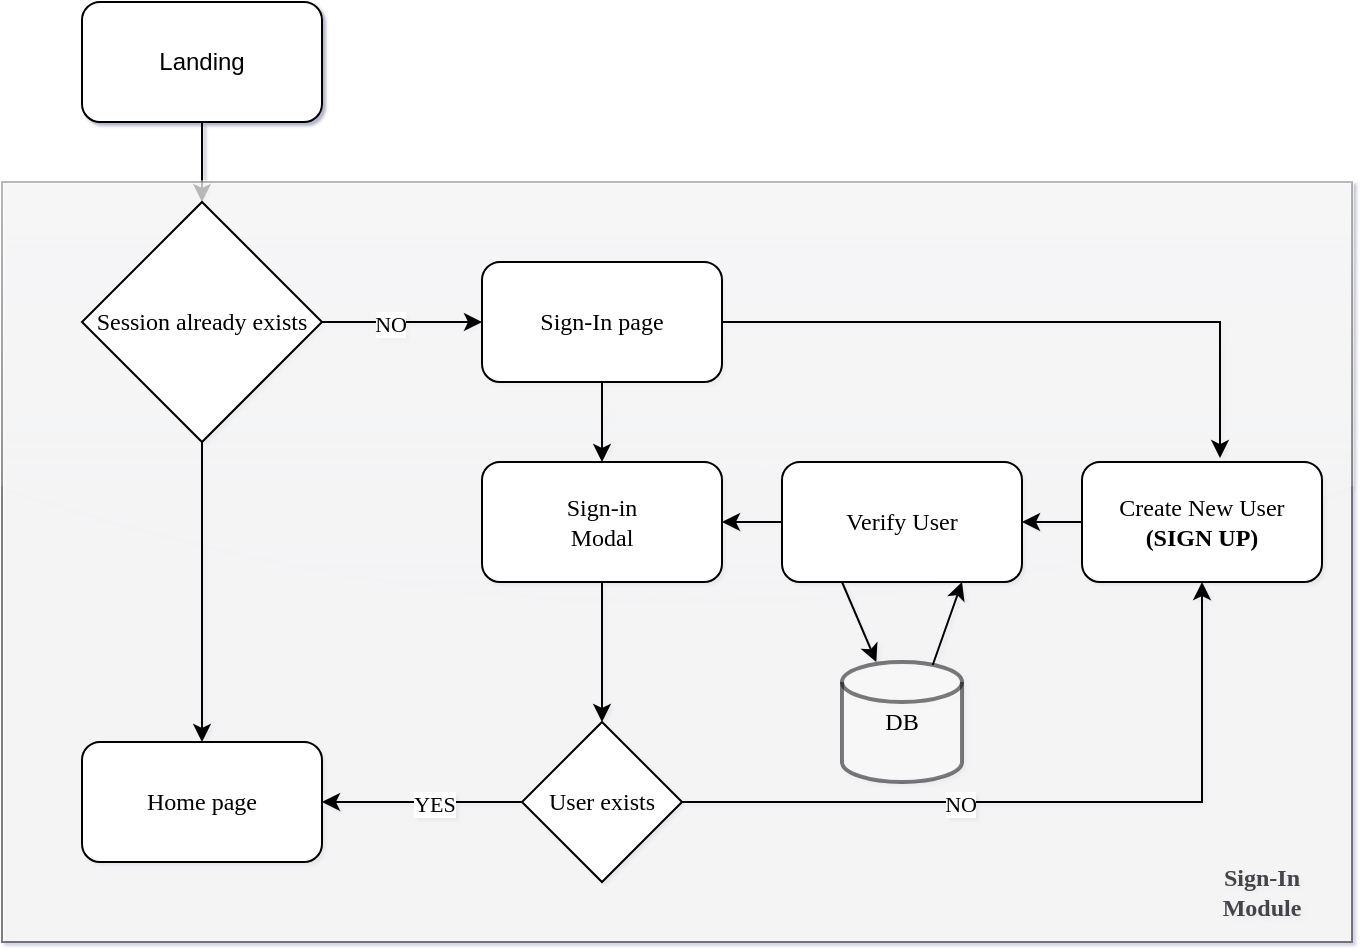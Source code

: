<mxfile version="20.4.0" type="github"><diagram id="6_gQxx-UC2eD5Ze0G_7J" name="Page-1"><mxGraphModel dx="1673" dy="934" grid="1" gridSize="10" guides="1" tooltips="1" connect="1" arrows="1" fold="1" page="1" pageScale="1" pageWidth="850" pageHeight="1100" background="none" math="0" shadow="1"><root><mxCell id="0"/><mxCell id="1" parent="0"/><mxCell id="xzNZf4EtVKxI1Q2xiA5o-7" value="" style="edgeStyle=orthogonalEdgeStyle;rounded=0;orthogonalLoop=1;jettySize=auto;html=1;" edge="1" parent="1" source="xzNZf4EtVKxI1Q2xiA5o-1" target="xzNZf4EtVKxI1Q2xiA5o-2"><mxGeometry relative="1" as="geometry"/></mxCell><mxCell id="xzNZf4EtVKxI1Q2xiA5o-1" value="Landing" style="rounded=1;whiteSpace=wrap;html=1;" vertex="1" parent="1"><mxGeometry x="330" y="40" width="120" height="60" as="geometry"/></mxCell><mxCell id="xzNZf4EtVKxI1Q2xiA5o-36" value="" style="group;fontFamily=Verdana;" vertex="1" connectable="0" parent="1"><mxGeometry x="290" y="130" width="675" height="380" as="geometry"/></mxCell><mxCell id="xzNZf4EtVKxI1Q2xiA5o-34" value="" style="rounded=0;whiteSpace=wrap;html=1;opacity=50;glass=1;fontFamily=Verdana;" vertex="1" parent="xzNZf4EtVKxI1Q2xiA5o-36"><mxGeometry width="675" height="380" as="geometry"/></mxCell><mxCell id="xzNZf4EtVKxI1Q2xiA5o-2" value="Session already exists" style="rhombus;whiteSpace=wrap;html=1;fontFamily=Verdana;" vertex="1" parent="xzNZf4EtVKxI1Q2xiA5o-36"><mxGeometry x="40" y="10" width="120" height="120" as="geometry"/></mxCell><mxCell id="xzNZf4EtVKxI1Q2xiA5o-3" value="Sign-In page" style="rounded=1;whiteSpace=wrap;html=1;fontFamily=Verdana;" vertex="1" parent="xzNZf4EtVKxI1Q2xiA5o-36"><mxGeometry x="240" y="40" width="120" height="60" as="geometry"/></mxCell><mxCell id="xzNZf4EtVKxI1Q2xiA5o-4" style="edgeStyle=orthogonalEdgeStyle;rounded=0;orthogonalLoop=1;jettySize=auto;html=1;fontFamily=Verdana;" edge="1" parent="xzNZf4EtVKxI1Q2xiA5o-36" source="xzNZf4EtVKxI1Q2xiA5o-2" target="xzNZf4EtVKxI1Q2xiA5o-3"><mxGeometry relative="1" as="geometry"/></mxCell><mxCell id="xzNZf4EtVKxI1Q2xiA5o-6" value="NO" style="edgeLabel;html=1;align=center;verticalAlign=middle;resizable=0;points=[];fontFamily=Verdana;" vertex="1" connectable="0" parent="xzNZf4EtVKxI1Q2xiA5o-4"><mxGeometry x="-0.157" y="-1" relative="1" as="geometry"><mxPoint as="offset"/></mxGeometry></mxCell><mxCell id="xzNZf4EtVKxI1Q2xiA5o-8" value="User exists" style="rhombus;whiteSpace=wrap;html=1;fontFamily=Verdana;" vertex="1" parent="xzNZf4EtVKxI1Q2xiA5o-36"><mxGeometry x="260" y="270" width="80" height="80" as="geometry"/></mxCell><mxCell id="xzNZf4EtVKxI1Q2xiA5o-23" style="edgeStyle=orthogonalEdgeStyle;rounded=0;orthogonalLoop=1;jettySize=auto;html=1;entryX=0.5;entryY=0;entryDx=0;entryDy=0;fontFamily=Verdana;" edge="1" parent="xzNZf4EtVKxI1Q2xiA5o-36" source="xzNZf4EtVKxI1Q2xiA5o-10" target="xzNZf4EtVKxI1Q2xiA5o-8"><mxGeometry relative="1" as="geometry"/></mxCell><mxCell id="xzNZf4EtVKxI1Q2xiA5o-10" value="Sign-in&lt;br&gt;Modal" style="rounded=1;whiteSpace=wrap;html=1;fontFamily=Verdana;" vertex="1" parent="xzNZf4EtVKxI1Q2xiA5o-36"><mxGeometry x="240" y="140" width="120" height="60" as="geometry"/></mxCell><mxCell id="xzNZf4EtVKxI1Q2xiA5o-21" style="edgeStyle=orthogonalEdgeStyle;rounded=0;orthogonalLoop=1;jettySize=auto;html=1;entryX=0.5;entryY=0;entryDx=0;entryDy=0;fontFamily=Verdana;" edge="1" parent="xzNZf4EtVKxI1Q2xiA5o-36" source="xzNZf4EtVKxI1Q2xiA5o-3" target="xzNZf4EtVKxI1Q2xiA5o-10"><mxGeometry relative="1" as="geometry"/></mxCell><mxCell id="xzNZf4EtVKxI1Q2xiA5o-13" value="Create New User&lt;br&gt;&lt;b&gt;(SIGN UP)&lt;/b&gt;" style="rounded=1;whiteSpace=wrap;html=1;fontFamily=Verdana;" vertex="1" parent="xzNZf4EtVKxI1Q2xiA5o-36"><mxGeometry x="540" y="140" width="120" height="60" as="geometry"/></mxCell><mxCell id="xzNZf4EtVKxI1Q2xiA5o-22" style="edgeStyle=orthogonalEdgeStyle;rounded=0;orthogonalLoop=1;jettySize=auto;html=1;entryX=0.575;entryY=-0.033;entryDx=0;entryDy=0;entryPerimeter=0;fontFamily=Verdana;" edge="1" parent="xzNZf4EtVKxI1Q2xiA5o-36" source="xzNZf4EtVKxI1Q2xiA5o-3" target="xzNZf4EtVKxI1Q2xiA5o-13"><mxGeometry relative="1" as="geometry"/></mxCell><mxCell id="xzNZf4EtVKxI1Q2xiA5o-14" value="" style="edgeStyle=orthogonalEdgeStyle;rounded=0;orthogonalLoop=1;jettySize=auto;html=1;fontFamily=Verdana;" edge="1" parent="xzNZf4EtVKxI1Q2xiA5o-36" source="xzNZf4EtVKxI1Q2xiA5o-8" target="xzNZf4EtVKxI1Q2xiA5o-13"><mxGeometry relative="1" as="geometry"/></mxCell><mxCell id="xzNZf4EtVKxI1Q2xiA5o-15" value="NO" style="edgeLabel;html=1;align=center;verticalAlign=middle;resizable=0;points=[];fontFamily=Verdana;" vertex="1" connectable="0" parent="xzNZf4EtVKxI1Q2xiA5o-14"><mxGeometry x="-0.25" y="-1" relative="1" as="geometry"><mxPoint as="offset"/></mxGeometry></mxCell><mxCell id="xzNZf4EtVKxI1Q2xiA5o-16" value="Home page" style="rounded=1;whiteSpace=wrap;html=1;fontFamily=Verdana;" vertex="1" parent="xzNZf4EtVKxI1Q2xiA5o-36"><mxGeometry x="40" y="280" width="120" height="60" as="geometry"/></mxCell><mxCell id="xzNZf4EtVKxI1Q2xiA5o-20" style="edgeStyle=orthogonalEdgeStyle;rounded=0;orthogonalLoop=1;jettySize=auto;html=1;fontFamily=Verdana;" edge="1" parent="xzNZf4EtVKxI1Q2xiA5o-36" source="xzNZf4EtVKxI1Q2xiA5o-2" target="xzNZf4EtVKxI1Q2xiA5o-16"><mxGeometry relative="1" as="geometry"/></mxCell><mxCell id="xzNZf4EtVKxI1Q2xiA5o-28" style="edgeStyle=orthogonalEdgeStyle;rounded=0;orthogonalLoop=1;jettySize=auto;html=1;entryX=1;entryY=0.5;entryDx=0;entryDy=0;fontFamily=Verdana;" edge="1" parent="xzNZf4EtVKxI1Q2xiA5o-36" source="xzNZf4EtVKxI1Q2xiA5o-8" target="xzNZf4EtVKxI1Q2xiA5o-16"><mxGeometry relative="1" as="geometry"/></mxCell><mxCell id="xzNZf4EtVKxI1Q2xiA5o-29" value="YES" style="edgeLabel;html=1;align=center;verticalAlign=middle;resizable=0;points=[];fontFamily=Verdana;" vertex="1" connectable="0" parent="xzNZf4EtVKxI1Q2xiA5o-28"><mxGeometry x="-0.125" y="1" relative="1" as="geometry"><mxPoint as="offset"/></mxGeometry></mxCell><mxCell id="xzNZf4EtVKxI1Q2xiA5o-27" style="edgeStyle=orthogonalEdgeStyle;rounded=0;orthogonalLoop=1;jettySize=auto;html=1;fontFamily=Verdana;" edge="1" parent="xzNZf4EtVKxI1Q2xiA5o-36" source="xzNZf4EtVKxI1Q2xiA5o-25" target="xzNZf4EtVKxI1Q2xiA5o-10"><mxGeometry relative="1" as="geometry"/></mxCell><mxCell id="xzNZf4EtVKxI1Q2xiA5o-25" value="Verify User" style="rounded=1;whiteSpace=wrap;html=1;fontFamily=Verdana;" vertex="1" parent="xzNZf4EtVKxI1Q2xiA5o-36"><mxGeometry x="390" y="140" width="120" height="60" as="geometry"/></mxCell><mxCell id="xzNZf4EtVKxI1Q2xiA5o-30" style="edgeStyle=orthogonalEdgeStyle;rounded=0;orthogonalLoop=1;jettySize=auto;html=1;entryX=1;entryY=0.5;entryDx=0;entryDy=0;fontFamily=Verdana;" edge="1" parent="xzNZf4EtVKxI1Q2xiA5o-36" source="xzNZf4EtVKxI1Q2xiA5o-13" target="xzNZf4EtVKxI1Q2xiA5o-25"><mxGeometry relative="1" as="geometry"/></mxCell><mxCell id="xzNZf4EtVKxI1Q2xiA5o-39" value="Sign-In&lt;br&gt;Module" style="text;html=1;strokeColor=none;fillColor=none;align=center;verticalAlign=middle;whiteSpace=wrap;rounded=0;glass=1;fontFamily=Verdana;opacity=50;fontStyle=1;textOpacity=70;" vertex="1" parent="xzNZf4EtVKxI1Q2xiA5o-36"><mxGeometry x="600" y="340" width="60" height="30" as="geometry"/></mxCell><mxCell id="xzNZf4EtVKxI1Q2xiA5o-40" value="DB" style="strokeWidth=2;html=1;shape=mxgraph.flowchart.database;whiteSpace=wrap;glass=1;fontFamily=Verdana;opacity=50;" vertex="1" parent="xzNZf4EtVKxI1Q2xiA5o-36"><mxGeometry x="420" y="240" width="60" height="60" as="geometry"/></mxCell><mxCell id="xzNZf4EtVKxI1Q2xiA5o-43" value="" style="endArrow=classic;html=1;rounded=0;fontFamily=Verdana;exitX=0.25;exitY=1;exitDx=0;exitDy=0;" edge="1" parent="xzNZf4EtVKxI1Q2xiA5o-36" source="xzNZf4EtVKxI1Q2xiA5o-25" target="xzNZf4EtVKxI1Q2xiA5o-40"><mxGeometry width="50" height="50" relative="1" as="geometry"><mxPoint x="410" y="300" as="sourcePoint"/><mxPoint x="460" y="250" as="targetPoint"/></mxGeometry></mxCell><mxCell id="xzNZf4EtVKxI1Q2xiA5o-44" value="" style="endArrow=classic;html=1;rounded=0;fontFamily=Verdana;exitX=0.756;exitY=0.025;exitDx=0;exitDy=0;entryX=0.75;entryY=1;entryDx=0;entryDy=0;exitPerimeter=0;" edge="1" parent="xzNZf4EtVKxI1Q2xiA5o-36" source="xzNZf4EtVKxI1Q2xiA5o-40" target="xzNZf4EtVKxI1Q2xiA5o-25"><mxGeometry width="50" height="50" relative="1" as="geometry"><mxPoint x="430" y="210" as="sourcePoint"/><mxPoint x="447.143" y="250" as="targetPoint"/></mxGeometry></mxCell></root></mxGraphModel></diagram></mxfile>